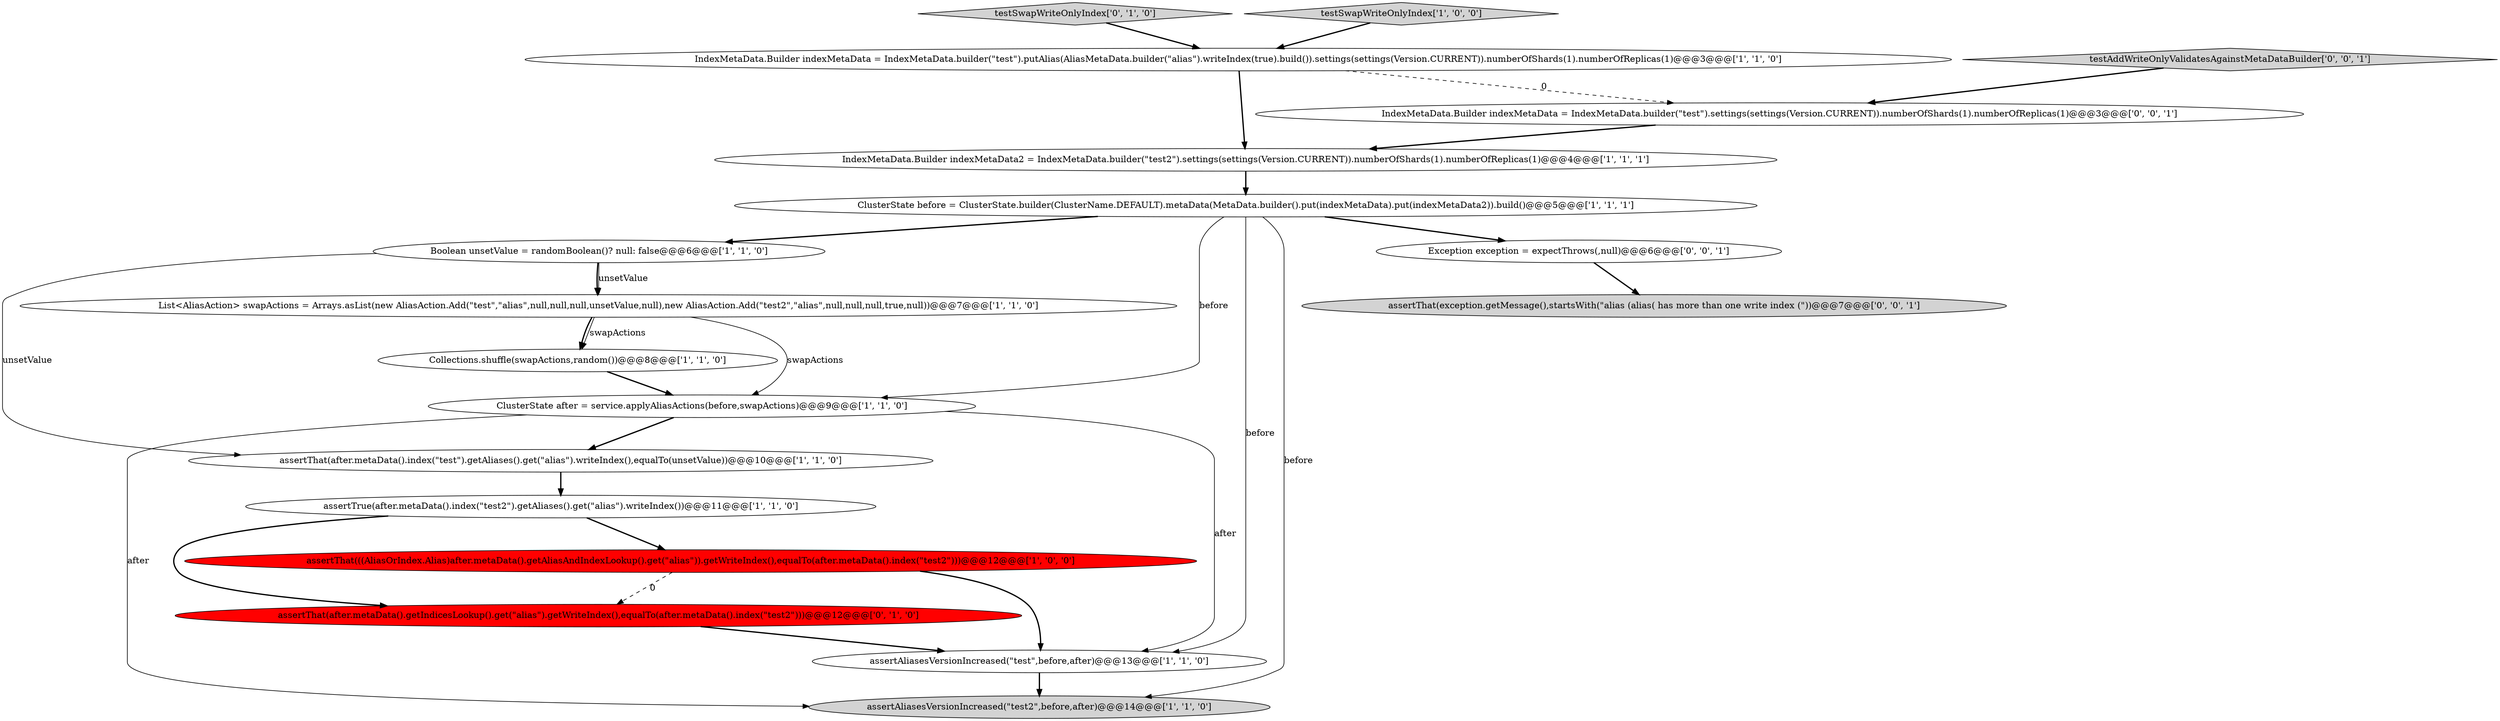digraph {
12 [style = filled, label = "Boolean unsetValue = randomBoolean()? null: false@@@6@@@['1', '1', '0']", fillcolor = white, shape = ellipse image = "AAA0AAABBB1BBB"];
14 [style = filled, label = "assertThat(after.metaData().getIndicesLookup().get(\"alias\").getWriteIndex(),equalTo(after.metaData().index(\"test2\")))@@@12@@@['0', '1', '0']", fillcolor = red, shape = ellipse image = "AAA1AAABBB2BBB"];
2 [style = filled, label = "List<AliasAction> swapActions = Arrays.asList(new AliasAction.Add(\"test\",\"alias\",null,null,null,unsetValue,null),new AliasAction.Add(\"test2\",\"alias\",null,null,null,true,null))@@@7@@@['1', '1', '0']", fillcolor = white, shape = ellipse image = "AAA0AAABBB1BBB"];
5 [style = filled, label = "IndexMetaData.Builder indexMetaData2 = IndexMetaData.builder(\"test2\").settings(settings(Version.CURRENT)).numberOfShards(1).numberOfReplicas(1)@@@4@@@['1', '1', '1']", fillcolor = white, shape = ellipse image = "AAA0AAABBB1BBB"];
13 [style = filled, label = "testSwapWriteOnlyIndex['0', '1', '0']", fillcolor = lightgray, shape = diamond image = "AAA0AAABBB2BBB"];
16 [style = filled, label = "Exception exception = expectThrows(,null)@@@6@@@['0', '0', '1']", fillcolor = white, shape = ellipse image = "AAA0AAABBB3BBB"];
7 [style = filled, label = "Collections.shuffle(swapActions,random())@@@8@@@['1', '1', '0']", fillcolor = white, shape = ellipse image = "AAA0AAABBB1BBB"];
15 [style = filled, label = "testAddWriteOnlyValidatesAgainstMetaDataBuilder['0', '0', '1']", fillcolor = lightgray, shape = diamond image = "AAA0AAABBB3BBB"];
4 [style = filled, label = "IndexMetaData.Builder indexMetaData = IndexMetaData.builder(\"test\").putAlias(AliasMetaData.builder(\"alias\").writeIndex(true).build()).settings(settings(Version.CURRENT)).numberOfShards(1).numberOfReplicas(1)@@@3@@@['1', '1', '0']", fillcolor = white, shape = ellipse image = "AAA0AAABBB1BBB"];
11 [style = filled, label = "ClusterState after = service.applyAliasActions(before,swapActions)@@@9@@@['1', '1', '0']", fillcolor = white, shape = ellipse image = "AAA0AAABBB1BBB"];
1 [style = filled, label = "ClusterState before = ClusterState.builder(ClusterName.DEFAULT).metaData(MetaData.builder().put(indexMetaData).put(indexMetaData2)).build()@@@5@@@['1', '1', '1']", fillcolor = white, shape = ellipse image = "AAA0AAABBB1BBB"];
0 [style = filled, label = "assertThat(after.metaData().index(\"test\").getAliases().get(\"alias\").writeIndex(),equalTo(unsetValue))@@@10@@@['1', '1', '0']", fillcolor = white, shape = ellipse image = "AAA0AAABBB1BBB"];
9 [style = filled, label = "testSwapWriteOnlyIndex['1', '0', '0']", fillcolor = lightgray, shape = diamond image = "AAA0AAABBB1BBB"];
10 [style = filled, label = "assertTrue(after.metaData().index(\"test2\").getAliases().get(\"alias\").writeIndex())@@@11@@@['1', '1', '0']", fillcolor = white, shape = ellipse image = "AAA0AAABBB1BBB"];
18 [style = filled, label = "IndexMetaData.Builder indexMetaData = IndexMetaData.builder(\"test\").settings(settings(Version.CURRENT)).numberOfShards(1).numberOfReplicas(1)@@@3@@@['0', '0', '1']", fillcolor = white, shape = ellipse image = "AAA0AAABBB3BBB"];
3 [style = filled, label = "assertThat(((AliasOrIndex.Alias)after.metaData().getAliasAndIndexLookup().get(\"alias\")).getWriteIndex(),equalTo(after.metaData().index(\"test2\")))@@@12@@@['1', '0', '0']", fillcolor = red, shape = ellipse image = "AAA1AAABBB1BBB"];
6 [style = filled, label = "assertAliasesVersionIncreased(\"test\",before,after)@@@13@@@['1', '1', '0']", fillcolor = white, shape = ellipse image = "AAA0AAABBB1BBB"];
8 [style = filled, label = "assertAliasesVersionIncreased(\"test2\",before,after)@@@14@@@['1', '1', '0']", fillcolor = lightgray, shape = ellipse image = "AAA0AAABBB1BBB"];
17 [style = filled, label = "assertThat(exception.getMessage(),startsWith(\"alias (alias( has more than one write index (\"))@@@7@@@['0', '0', '1']", fillcolor = lightgray, shape = ellipse image = "AAA0AAABBB3BBB"];
4->18 [style = dashed, label="0"];
7->11 [style = bold, label=""];
1->8 [style = solid, label="before"];
10->14 [style = bold, label=""];
1->11 [style = solid, label="before"];
9->4 [style = bold, label=""];
1->6 [style = solid, label="before"];
10->3 [style = bold, label=""];
3->6 [style = bold, label=""];
16->17 [style = bold, label=""];
2->11 [style = solid, label="swapActions"];
15->18 [style = bold, label=""];
5->1 [style = bold, label=""];
12->2 [style = bold, label=""];
0->10 [style = bold, label=""];
11->0 [style = bold, label=""];
1->16 [style = bold, label=""];
11->8 [style = solid, label="after"];
18->5 [style = bold, label=""];
6->8 [style = bold, label=""];
1->12 [style = bold, label=""];
12->2 [style = solid, label="unsetValue"];
2->7 [style = bold, label=""];
3->14 [style = dashed, label="0"];
11->6 [style = solid, label="after"];
4->5 [style = bold, label=""];
12->0 [style = solid, label="unsetValue"];
14->6 [style = bold, label=""];
2->7 [style = solid, label="swapActions"];
13->4 [style = bold, label=""];
}
